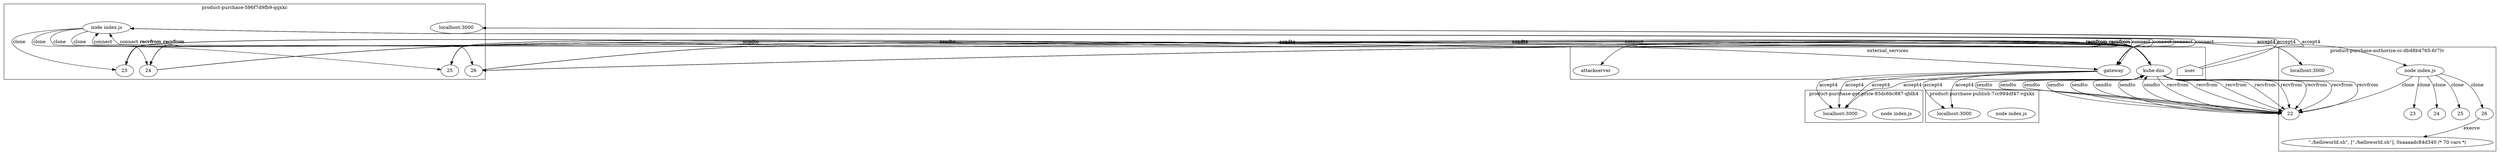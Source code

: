 digraph G {
	subgraph "cluster_ product-purchase-596f7d9fb9-qqxkc " {
		label=" product-purchase-596f7d9fb9-qqxkc "
		93713 [label="node index.js"]
		"product-purchase_localhost_3000" [label="localhost:3000"]
		"product-purchase_localhost_3000" [label="localhost:3000"]
		93713 -> 98652 [label=clone]
		93713 -> 98659 [label=clone]
		93713 -> 98655 [label=clone]
		93713 -> 98666 [label=clone]
		98652 [label=23]
		98659 [label=24]
		98655 [label=25]
		98666 [label=26]
	}
	subgraph "cluster_ product-purchase-get-price-85dc6bc887-qblh4 " {
		label=" product-purchase-get-price-85dc6bc887-qblh4 "
		94701 [label="node index.js"]
		"product-purchase-get-price_localhost_3000" [label="localhost:3000"]
		"product-purchase-get-price_localhost_3000" [label="localhost:3000"]
		"product-purchase-get-price_localhost_3000" [label="localhost:3000"]
		"product-purchase-get-price_localhost_3000" [label="localhost:3000"]
	}
	subgraph "cluster_ product-purchase-publish-7cc994df47-vgxkx " {
		label=" product-purchase-publish-7cc994df47-vgxkx "
		95901 [label="node index.js"]
		"product-purchase-publish_localhost_3000" [label="localhost:3000"]
		"product-purchase-publish_localhost_3000" [label="localhost:3000"]
	}
	subgraph "cluster_ product-purchase-authorize-cc-db48b4765-6r7lv " {
		label=" product-purchase-authorize-cc-db48b4765-6r7lv "
		97335 [label="node index.js"]
		"product-purchase-authorize-cc_localhost_3000" [label="localhost:3000"]
		"product-purchase-authorize-cc_localhost_3000" [label="localhost:3000"]
		97335 -> 99214 [label=clone]
		97335 -> 99223 [label=clone]
		97335 -> 99217 [label=clone]
		97335 -> 99229 [label=clone]
		97335 -> 99290 [label=clone]
		99214 [label=22]
		99223 [label=23]
		99217 [label=24]
		99229 [label=25]
		99290 [label=26]
		" product-purchase-authorize-cc-db48b4765-6r7lv _./helloworld.sh" [label="\"./helloworld.sh\", [\"./helloworld.sh\"], 0xaaaadc84d340 /* 70 vars */"]
		99290 -> " product-purchase-authorize-cc-db48b4765-6r7lv _./helloworld.sh" [label=execve]
	}
	subgraph cluster_services {
		label=external_services
		user [shape=house]
		user -> "product-purchase_localhost_3000" [label=accept4]
		user -> "product-purchase_localhost_3000" [label=accept4]
		"10.107.89.58_8080" [label=gateway]
		93713 -> "10.107.89.58_8080" [label=connect dir=both]
		"10.107.89.58_8080" [label=gateway]
		93713 -> "10.107.89.58_8080" [label=connect dir=both]
		"10.107.89.58_8080" [label=gateway]
		93713 -> "10.107.89.58_8080" [label=connect dir=both]
		"10.107.89.58_8080" [label=gateway]
		93713 -> "10.107.89.58_8080" [label=connect dir=both]
		"10.107.89.58_8080" [label=gateway]
		93713 -> "10.107.89.58_8080" [label=connect dir=both]
		"10.107.89.58_8080" [label=gateway]
		93713 -> "10.107.89.58_8080" [label=connect dir=both]
		"10.96.0.10_53" [label="kube-dns"]
		98652 -> "10.96.0.10_53" [label=sendto]
		"10.96.0.10_53" [label="kube-dns"]
		98652 -> "10.96.0.10_53" [label=sendto]
		"10.96.0.10_53" [label="kube-dns"]
		"10.96.0.10_53" -> 98652 [label=recvfrom]
		"10.96.0.10_53" [label="kube-dns"]
		"10.96.0.10_53" -> 98652 [label=recvfrom]
		"10.96.0.10_53" [label="kube-dns"]
		98652 -> "10.96.0.10_53" [label=sendto]
		"10.96.0.10_53" [label="kube-dns"]
		98652 -> "10.96.0.10_53" [label=sendto]
		"10.96.0.10_53" [label="kube-dns"]
		"10.96.0.10_53" -> 98652 [label=recvfrom]
		"10.96.0.10_53" [label="kube-dns"]
		"10.96.0.10_53" -> 98652 [label=recvfrom]
		"10.96.0.10_53" [label="kube-dns"]
		98652 -> "10.96.0.10_53" [label=sendto]
		"10.96.0.10_53" [label="kube-dns"]
		98652 -> "10.96.0.10_53" [label=sendto]
		"10.96.0.10_53" [label="kube-dns"]
		"10.96.0.10_53" -> 98652 [label=recvfrom]
		"10.96.0.10_53" [label="kube-dns"]
		"10.96.0.10_53" -> 98652 [label=recvfrom]
		"10.96.0.10_53" [label="kube-dns"]
		98652 -> "10.96.0.10_53" [label=sendto]
		"10.96.0.10_53" [label="kube-dns"]
		98652 -> "10.96.0.10_53" [label=sendto]
		"10.96.0.10_53" [label="kube-dns"]
		"10.96.0.10_53" -> 98652 [label=recvfrom]
		"10.96.0.10_53" [label="kube-dns"]
		"10.96.0.10_53" -> 98652 [label=recvfrom]
		"10.96.0.10_53" [label="kube-dns"]
		98652 -> "10.96.0.10_53" [label=sendto]
		"10.96.0.10_53" [label="kube-dns"]
		98652 -> "10.96.0.10_53" [label=sendto]
		"10.96.0.10_53" [label="kube-dns"]
		"10.96.0.10_53" -> 98652 [label=recvfrom]
		"10.96.0.10_53" [label="kube-dns"]
		"10.96.0.10_53" -> 98652 [label=recvfrom]
		"10.96.0.10_53" [label="kube-dns"]
		98652 -> "10.96.0.10_53" [label=sendto]
		"10.96.0.10_53" [label="kube-dns"]
		98652 -> "10.96.0.10_53" [label=sendto]
		"10.96.0.10_53" [label="kube-dns"]
		"10.96.0.10_53" -> 98652 [label=recvfrom]
		"10.96.0.10_53" [label="kube-dns"]
		"10.96.0.10_53" -> 98652 [label=recvfrom]
		"10.96.0.10_53" [label="kube-dns"]
		98652 -> "10.96.0.10_53" [label=sendto]
		"10.96.0.10_53" [label="kube-dns"]
		98652 -> "10.96.0.10_53" [label=sendto]
		"10.96.0.10_53" [label="kube-dns"]
		"10.96.0.10_53" -> 98652 [label=recvfrom]
		"10.96.0.10_53" [label="kube-dns"]
		"10.96.0.10_53" -> 98652 [label=recvfrom]
		"10.96.0.10_53" [label="kube-dns"]
		98652 -> "10.96.0.10_53" [label=sendto]
		"10.96.0.10_53" [label="kube-dns"]
		98652 -> "10.96.0.10_53" [label=sendto]
		"10.96.0.10_53" [label="kube-dns"]
		"10.96.0.10_53" -> 98652 [label=recvfrom]
		"10.96.0.10_53" [label="kube-dns"]
		"10.96.0.10_53" -> 98652 [label=recvfrom]
		"10.96.0.10_53" [label="kube-dns"]
		98659 -> "10.96.0.10_53" [label=sendto]
		"10.96.0.10_53" [label="kube-dns"]
		98659 -> "10.96.0.10_53" [label=sendto]
		"10.96.0.10_53" [label="kube-dns"]
		"10.96.0.10_53" -> 98659 [label=recvfrom]
		"10.96.0.10_53" [label="kube-dns"]
		"10.96.0.10_53" -> 98659 [label=recvfrom]
		"10.96.0.10_53" [label="kube-dns"]
		98659 -> "10.96.0.10_53" [label=sendto]
		"10.96.0.10_53" [label="kube-dns"]
		98659 -> "10.96.0.10_53" [label=sendto]
		"10.96.0.10_53" [label="kube-dns"]
		"10.96.0.10_53" -> 98659 [label=recvfrom]
		"10.96.0.10_53" [label="kube-dns"]
		"10.96.0.10_53" -> 98659 [label=recvfrom]
		"10.96.0.10_53" [label="kube-dns"]
		98659 -> "10.96.0.10_53" [label=sendto]
		"10.96.0.10_53" [label="kube-dns"]
		98659 -> "10.96.0.10_53" [label=sendto]
		"10.96.0.10_53" [label="kube-dns"]
		"10.96.0.10_53" -> 98659 [label=recvfrom]
		"10.96.0.10_53" [label="kube-dns"]
		"10.96.0.10_53" -> 98659 [label=recvfrom]
		"10.96.0.10_53" [label="kube-dns"]
		98659 -> "10.96.0.10_53" [label=sendto]
		"10.96.0.10_53" [label="kube-dns"]
		98659 -> "10.96.0.10_53" [label=sendto]
		"10.96.0.10_53" [label="kube-dns"]
		"10.96.0.10_53" -> 98659 [label=recvfrom]
		"10.96.0.10_53" [label="kube-dns"]
		"10.96.0.10_53" -> 98659 [label=recvfrom]
		"10.96.0.10_53" [label="kube-dns"]
		98655 -> "10.96.0.10_53" [label=sendto]
		"10.96.0.10_53" [label="kube-dns"]
		98655 -> "10.96.0.10_53" [label=sendto]
		"10.96.0.10_53" [label="kube-dns"]
		"10.96.0.10_53" -> 98655 [label=recvfrom]
		"10.96.0.10_53" [label="kube-dns"]
		"10.96.0.10_53" -> 98655 [label=recvfrom]
		"10.96.0.10_53" [label="kube-dns"]
		98655 -> "10.96.0.10_53" [label=sendto]
		"10.96.0.10_53" [label="kube-dns"]
		98655 -> "10.96.0.10_53" [label=sendto]
		"10.96.0.10_53" [label="kube-dns"]
		"10.96.0.10_53" -> 98655 [label=recvfrom]
		"10.96.0.10_53" [label="kube-dns"]
		"10.96.0.10_53" -> 98655 [label=recvfrom]
		"10.96.0.10_53" [label="kube-dns"]
		98655 -> "10.96.0.10_53" [label=sendto]
		"10.96.0.10_53" [label="kube-dns"]
		98655 -> "10.96.0.10_53" [label=sendto]
		"10.96.0.10_53" [label="kube-dns"]
		"10.96.0.10_53" -> 98655 [label=recvfrom]
		"10.96.0.10_53" [label="kube-dns"]
		"10.96.0.10_53" -> 98655 [label=recvfrom]
		"10.96.0.10_53" [label="kube-dns"]
		98655 -> "10.96.0.10_53" [label=sendto]
		"10.96.0.10_53" [label="kube-dns"]
		98655 -> "10.96.0.10_53" [label=sendto]
		"10.96.0.10_53" [label="kube-dns"]
		"10.96.0.10_53" -> 98655 [label=recvfrom]
		"10.96.0.10_53" [label="kube-dns"]
		"10.96.0.10_53" -> 98655 [label=recvfrom]
		"10.96.0.10_53" [label="kube-dns"]
		98655 -> "10.96.0.10_53" [label=sendto]
		"10.96.0.10_53" [label="kube-dns"]
		98655 -> "10.96.0.10_53" [label=sendto]
		"10.96.0.10_53" [label="kube-dns"]
		"10.96.0.10_53" -> 98655 [label=recvfrom]
		"10.96.0.10_53" [label="kube-dns"]
		"10.96.0.10_53" -> 98655 [label=recvfrom]
		"10.96.0.10_53" [label="kube-dns"]
		98655 -> "10.96.0.10_53" [label=sendto]
		"10.96.0.10_53" [label="kube-dns"]
		98655 -> "10.96.0.10_53" [label=sendto]
		"10.96.0.10_53" [label="kube-dns"]
		"10.96.0.10_53" -> 98655 [label=recvfrom]
		"10.96.0.10_53" [label="kube-dns"]
		"10.96.0.10_53" -> 98655 [label=recvfrom]
		"10.96.0.10_53" [label="kube-dns"]
		98655 -> "10.96.0.10_53" [label=sendto]
		"10.96.0.10_53" [label="kube-dns"]
		98655 -> "10.96.0.10_53" [label=sendto]
		"10.96.0.10_53" [label="kube-dns"]
		"10.96.0.10_53" -> 98655 [label=recvfrom]
		"10.96.0.10_53" [label="kube-dns"]
		"10.96.0.10_53" -> 98655 [label=recvfrom]
		"10.96.0.10_53" [label="kube-dns"]
		98655 -> "10.96.0.10_53" [label=sendto]
		"10.96.0.10_53" [label="kube-dns"]
		98655 -> "10.96.0.10_53" [label=sendto]
		"10.96.0.10_53" [label="kube-dns"]
		"10.96.0.10_53" -> 98655 [label=recvfrom]
		"10.96.0.10_53" [label="kube-dns"]
		"10.96.0.10_53" -> 98655 [label=recvfrom]
		"10.96.0.10_53" [label="kube-dns"]
		98666 -> "10.96.0.10_53" [label=sendto]
		"10.96.0.10_53" [label="kube-dns"]
		98666 -> "10.96.0.10_53" [label=sendto]
		"10.96.0.10_53" [label="kube-dns"]
		"10.96.0.10_53" -> 98666 [label=recvfrom]
		"10.96.0.10_53" [label="kube-dns"]
		"10.96.0.10_53" -> 98666 [label=recvfrom]
		"10.96.0.10_53" [label="kube-dns"]
		98666 -> "10.96.0.10_53" [label=sendto]
		"10.96.0.10_53" [label="kube-dns"]
		98666 -> "10.96.0.10_53" [label=sendto]
		"10.96.0.10_53" [label="kube-dns"]
		"10.96.0.10_53" -> 98666 [label=recvfrom]
		"10.96.0.10_53" [label="kube-dns"]
		"10.96.0.10_53" -> 98666 [label=recvfrom]
		"10.96.0.10_53" [label="kube-dns"]
		98666 -> "10.96.0.10_53" [label=sendto]
		"10.96.0.10_53" [label="kube-dns"]
		98666 -> "10.96.0.10_53" [label=sendto]
		"10.96.0.10_53" [label="kube-dns"]
		"10.96.0.10_53" -> 98666 [label=recvfrom]
		"10.96.0.10_53" [label="kube-dns"]
		"10.96.0.10_53" -> 98666 [label=recvfrom]
		"10.96.0.10_53" [label="kube-dns"]
		98666 -> "10.96.0.10_53" [label=sendto]
		"10.96.0.10_53" [label="kube-dns"]
		98666 -> "10.96.0.10_53" [label=sendto]
		"10.96.0.10_53" [label="kube-dns"]
		"10.96.0.10_53" -> 98666 [label=recvfrom]
		"10.96.0.10_53" [label="kube-dns"]
		"10.96.0.10_53" -> 98666 [label=recvfrom]
		"10.107.89.58_8080" -> "product-purchase-get-price_localhost_3000" [label=accept4]
		"10.107.89.58_8080" -> "product-purchase-get-price_localhost_3000" [label=accept4]
		"10.107.89.58_8080" -> "product-purchase-get-price_localhost_3000" [label=accept4]
		"10.107.89.58_8080" -> "product-purchase-get-price_localhost_3000" [label=accept4]
		"10.107.89.58_8080" -> "product-purchase-publish_localhost_3000" [label=accept4]
		"10.107.89.58_8080" -> "product-purchase-publish_localhost_3000" [label=accept4]
		"10.107.89.58_8080" -> "product-purchase-authorize-cc_localhost_3000" [label=accept4]
		"10.107.89.58_8080" -> "product-purchase-authorize-cc_localhost_3000" [label=accept4]
		"10.104.213.24_8889" [label=attackserver]
		97335 -> "10.104.213.24_8889" [label=connect dir=both]
		"10.96.0.10_53" [label="kube-dns"]
		99214 -> "10.96.0.10_53" [label=sendto]
		"10.96.0.10_53" [label="kube-dns"]
		99214 -> "10.96.0.10_53" [label=sendto]
		"10.96.0.10_53" [label="kube-dns"]
		"10.96.0.10_53" -> 99214 [label=recvfrom]
		"10.96.0.10_53" [label="kube-dns"]
		"10.96.0.10_53" -> 99214 [label=recvfrom]
		"10.96.0.10_53" [label="kube-dns"]
		99214 -> "10.96.0.10_53" [label=sendto]
		"10.96.0.10_53" [label="kube-dns"]
		99214 -> "10.96.0.10_53" [label=sendto]
		"10.96.0.10_53" [label="kube-dns"]
		"10.96.0.10_53" -> 99214 [label=recvfrom]
		"10.96.0.10_53" [label="kube-dns"]
		"10.96.0.10_53" -> 99214 [label=recvfrom]
		"10.96.0.10_53" [label="kube-dns"]
		99214 -> "10.96.0.10_53" [label=sendto]
		"10.96.0.10_53" [label="kube-dns"]
		99214 -> "10.96.0.10_53" [label=sendto]
		"10.96.0.10_53" [label="kube-dns"]
		"10.96.0.10_53" -> 99214 [label=recvfrom]
		"10.96.0.10_53" [label="kube-dns"]
		"10.96.0.10_53" -> 99214 [label=recvfrom]
		"10.96.0.10_53" [label="kube-dns"]
		99214 -> "10.96.0.10_53" [label=sendto]
		"10.96.0.10_53" [label="kube-dns"]
		99214 -> "10.96.0.10_53" [label=sendto]
		"10.96.0.10_53" [label="kube-dns"]
		"10.96.0.10_53" -> 99214 [label=recvfrom]
		"10.96.0.10_53" [label="kube-dns"]
		"10.96.0.10_53" -> 99214 [label=recvfrom]
	}
}
